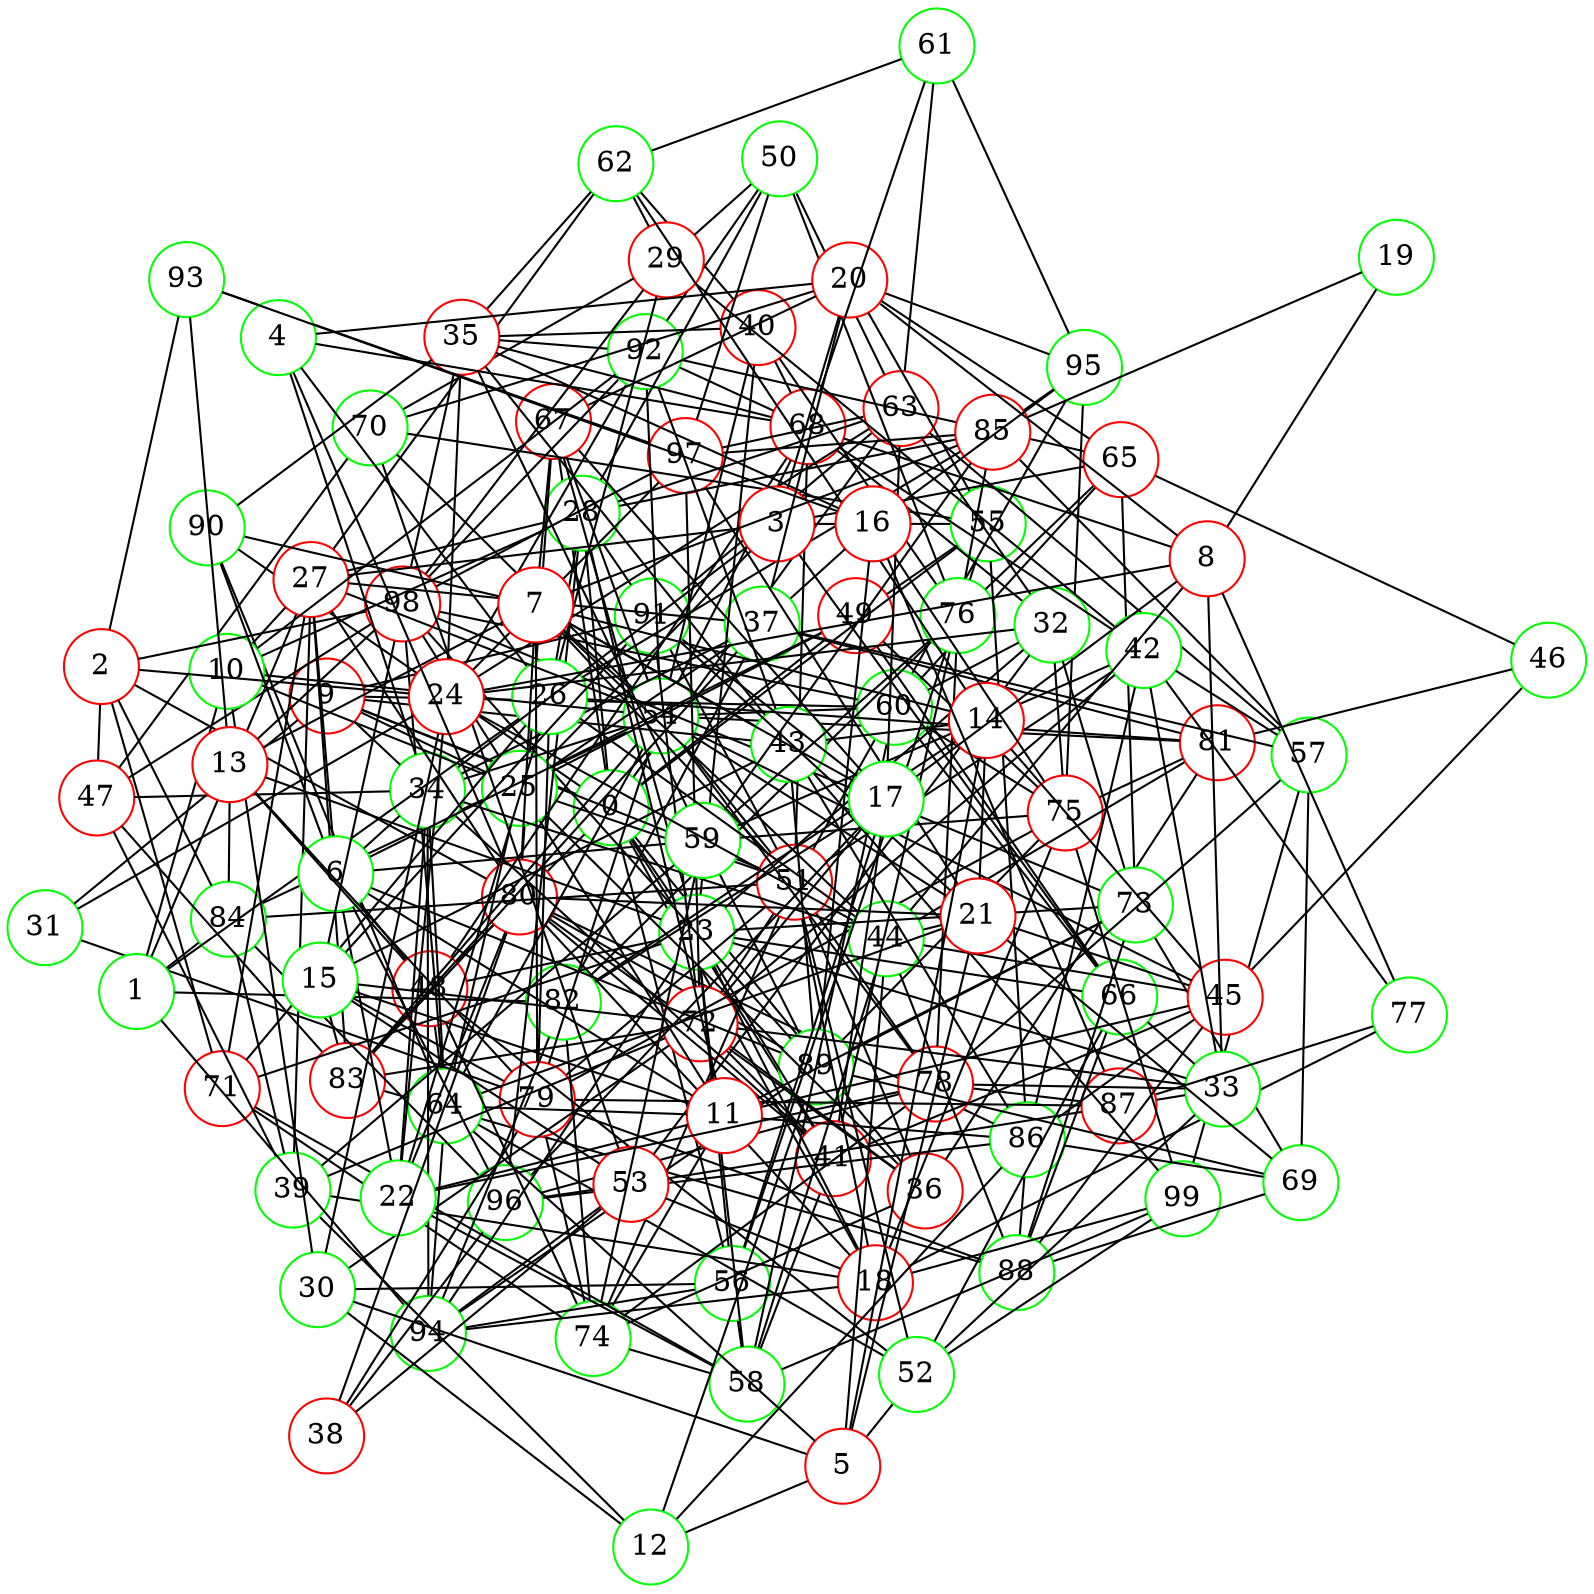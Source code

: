 graph {
graph ["layout"="fdp"]
node ["style"="filled","fillcolor"="white","fixedsize"="true","shape"="circle"]
"0" ["color"="green"]
"67" ["color"="red"]
"80" ["color"="red"]
"83" ["color"="red"]
"88" ["color"="green"]
"86" ["color"="green"]
"96" ["color"="green"]
"89" ["color"="green"]
"98" ["color"="red"]
"94" ["color"="green"]
"36" ["color"="red"]
"81" ["color"="red"]
"51" ["color"="red"]
"68" ["color"="red"]
"92" ["color"="green"]
"72" ["color"="red"]
"97" ["color"="red"]
"91" ["color"="green"]
"74" ["color"="green"]
"82" ["color"="green"]
"78" ["color"="red"]
"87" ["color"="red"]
"79" ["color"="red"]
"52" ["color"="green"]
"64" ["color"="green"]
"90" ["color"="green"]
"66" ["color"="green"]
"99" ["color"="green"]
"84" ["color"="green"]
"54" ["color"="green"]
"70" ["color"="green"]
"60" ["color"="green"]
"65" ["color"="red"]
"73" ["color"="green"]
"76" ["color"="green"]
"85" ["color"="red"]
"95" ["color"="green"]
"75" ["color"="red"]
"9" ["color"="red"]
"34" ["color"="green"]
"37" ["color"="green"]
"57" ["color"="green"]
"69" ["color"="green"]
"63" ["color"="red"]
"41" ["color"="red"]
"58" ["color"="green"]
"71" ["color"="red"]
"45" ["color"="red"]
"46" ["color"="green"]
"44" ["color"="green"]
"47" ["color"="red"]
"25" ["color"="green"]
"49" ["color"="red"]
"55" ["color"="green"]
"43" ["color"="green"]
"31" ["color"="green"]
"48" ["color"="red"]
"18" ["color"="red"]
"53" ["color"="red"]
"23" ["color"="green"]
"32" ["color"="green"]
"33" ["color"="green"]
"42" ["color"="green"]
"59" ["color"="green"]
"77" ["color"="green"]
"40" ["color"="red"]
"62" ["color"="green"]
"56" ["color"="green"]
"39" ["color"="green"]
"28" ["color"="green"]
"50" ["color"="green"]
"1" ["color"="green"]
"10" ["color"="green"]
"27" ["color"="red"]
"30" ["color"="green"]
"26" ["color"="green"]
"29" ["color"="red"]
"2" ["color"="red"]
"24" ["color"="red"]
"35" ["color"="red"]
"93" ["color"="green"]
"3" ["color"="red"]
"20" ["color"="red"]
"4" ["color"="green"]
"5" ["color"="red"]
"21" ["color"="red"]
"12" ["color"="green"]
"14" ["color"="red"]
"6" ["color"="green"]
"22" ["color"="green"]
"11" ["color"="red"]
"15" ["color"="green"]
"7" ["color"="red"]
"17" ["color"="green"]
"13" ["color"="red"]
"8" ["color"="red"]
"19" ["color"="green"]
"16" ["color"="red"]
"38" ["color"="red"]
"61" ["color"="green"]
"0" -- "67"
"0" -- "36"
"0" -- "9"
"0" -- "41"
"0" -- "48"
"0" -- "49"
"0" -- "18"
"0" -- "23"
"0" -- "55"
"0" -- "56"
"0" -- "90"
"0" -- "28"
"0" -- "63"
"67" -- "80"
"80" -- "83"
"80" -- "86"
"80" -- "89"
"83" -- "88"
"86" -- "96"
"86" -- "88"
"89" -- "98"
"89" -- "94"
"36" -- "80"
"36" -- "81"
"36" -- "51"
"36" -- "72"
"36" -- "74"
"51" -- "68"
"51" -- "72"
"51" -- "74"
"51" -- "78"
"51" -- "79"
"51" -- "52"
"51" -- "84"
"51" -- "54"
"51" -- "91"
"51" -- "95"
"68" -- "92"
"92" -- "98"
"72" -- "97"
"72" -- "83"
"72" -- "91"
"97" -- "98"
"74" -- "82"
"74" -- "78"
"74" -- "79"
"82" -- "94"
"78" -- "96"
"78" -- "87"
"79" -- "87"
"79" -- "88"
"52" -- "64"
"52" -- "66"
"52" -- "99"
"64" -- "98"
"64" -- "90"
"64" -- "94"
"66" -- "88"
"84" -- "96"
"54" -- "64"
"54" -- "67"
"54" -- "68"
"54" -- "70"
"54" -- "78"
"54" -- "79"
"54" -- "81"
"54" -- "83"
"54" -- "84"
"54" -- "60"
"54" -- "92"
"60" -- "65"
"60" -- "66"
"60" -- "98"
"60" -- "75"
"65" -- "73"
"65" -- "76"
"65" -- "92"
"73" -- "98"
"73" -- "88"
"73" -- "89"
"76" -- "82"
"76" -- "85"
"76" -- "78"
"85" -- "97"
"85" -- "95"
"75" -- "81"
"75" -- "99"
"75" -- "89"
"75" -- "79"
"75" -- "95"
"9" -- "34"
"9" -- "51"
"9" -- "25"
"9" -- "43"
"9" -- "91"
"9" -- "60"
"9" -- "31"
"34" -- "64"
"34" -- "37"
"34" -- "54"
"34" -- "41"
"34" -- "44"
"34" -- "94"
"34" -- "47"
"37" -- "81"
"37" -- "82"
"37" -- "83"
"37" -- "57"
"57" -- "99"
"57" -- "69"
"57" -- "85"
"57" -- "78"
"57" -- "63"
"69" -- "86"
"69" -- "88"
"69" -- "73"
"69" -- "89"
"63" -- "97"
"63" -- "91"
"41" -- "80"
"41" -- "72"
"41" -- "58"
"41" -- "76"
"41" -- "45"
"58" -- "99"
"58" -- "71"
"58" -- "74"
"58" -- "60"
"71" -- "74"
"45" -- "54"
"45" -- "86"
"45" -- "88"
"45" -- "46"
"46" -- "65"
"46" -- "81"
"44" -- "81"
"44" -- "88"
"44" -- "58"
"44" -- "45"
"47" -- "98"
"47" -- "83"
"47" -- "70"
"25" -- "64"
"25" -- "49"
"25" -- "98"
"25" -- "51"
"25" -- "36"
"25" -- "37"
"49" -- "66"
"49" -- "55"
"49" -- "75"
"55" -- "70"
"55" -- "86"
"55" -- "76"
"43" -- "99"
"43" -- "86"
"43" -- "89"
"43" -- "92"
"31" -- "79"
"48" -- "64"
"48" -- "83"
"48" -- "52"
"48" -- "68"
"48" -- "74"
"18" -- "80"
"18" -- "51"
"18" -- "99"
"18" -- "53"
"18" -- "23"
"18" -- "39"
"18" -- "75"
"18" -- "77"
"18" -- "94"
"53" -- "96"
"53" -- "70"
"53" -- "87"
"53" -- "94"
"23" -- "32"
"23" -- "33"
"23" -- "66"
"23" -- "67"
"23" -- "71"
"23" -- "40"
"23" -- "41"
"23" -- "73"
"23" -- "48"
"23" -- "56"
"23" -- "58"
"23" -- "94"
"32" -- "68"
"32" -- "53"
"32" -- "73"
"32" -- "75"
"32" -- "60"
"32" -- "63"
"33" -- "66"
"33" -- "52"
"33" -- "87"
"33" -- "72"
"33" -- "42"
"33" -- "78"
"42" -- "51"
"42" -- "68"
"42" -- "86"
"42" -- "72"
"42" -- "57"
"42" -- "59"
"42" -- "77"
"59" -- "85"
"59" -- "89"
"59" -- "74"
"59" -- "75"
"59" -- "76"
"77" -- "87"
"40" -- "68"
"40" -- "54"
"40" -- "76"
"40" -- "62"
"56" -- "58"
"56" -- "76"
"56" -- "94"
"39" -- "84"
"39" -- "72"
"39" -- "59"
"39" -- "47"
"28" -- "96"
"28" -- "50"
"28" -- "85"
"28" -- "91"
"28" -- "63"
"50" -- "97"
"50" -- "76"
"50" -- "92"
"50" -- "63"
"1" -- "82"
"1" -- "84"
"1" -- "10"
"1" -- "26"
"1" -- "27"
"1" -- "94"
"10" -- "54"
"10" -- "25"
"10" -- "27"
"10" -- "28"
"10" -- "92"
"10" -- "30"
"27" -- "80"
"27" -- "83"
"27" -- "37"
"27" -- "54"
"27" -- "39"
"27" -- "71"
"27" -- "28"
"27" -- "62"
"30" -- "56"
"30" -- "72"
"26" -- "81"
"26" -- "85"
"26" -- "71"
"26" -- "28"
"26" -- "44"
"26" -- "29"
"26" -- "79"
"29" -- "50"
"29" -- "98"
"29" -- "70"
"29" -- "42"
"29" -- "62"
"2" -- "80"
"2" -- "98"
"2" -- "84"
"2" -- "71"
"2" -- "24"
"2" -- "93"
"2" -- "47"
"24" -- "32"
"24" -- "97"
"24" -- "35"
"24" -- "44"
"24" -- "92"
"24" -- "30"
"24" -- "31"
"24" -- "63"
"35" -- "98"
"35" -- "68"
"35" -- "40"
"35" -- "90"
"35" -- "43"
"35" -- "59"
"35" -- "92"
"35" -- "62"
"93" -- "97"
"3" -- "65"
"3" -- "34"
"3" -- "66"
"3" -- "20"
"3" -- "55"
"3" -- "25"
"3" -- "27"
"20" -- "65"
"20" -- "67"
"20" -- "37"
"20" -- "70"
"20" -- "55"
"20" -- "95"
"4" -- "80"
"4" -- "34"
"4" -- "20"
"4" -- "68"
"4" -- "26"
"5" -- "64"
"5" -- "52"
"5" -- "21"
"5" -- "12"
"5" -- "44"
"5" -- "14"
"5" -- "30"
"21" -- "64"
"21" -- "80"
"21" -- "97"
"21" -- "69"
"21" -- "54"
"21" -- "91"
"21" -- "44"
"21" -- "45"
"12" -- "86"
"12" -- "39"
"12" -- "89"
"12" -- "30"
"14" -- "82"
"14" -- "21"
"14" -- "43"
"14" -- "45"
"14" -- "62"
"6" -- "48"
"6" -- "96"
"6" -- "49"
"6" -- "34"
"6" -- "22"
"6" -- "89"
"6" -- "90"
"6" -- "11"
"6" -- "27"
"6" -- "59"
"22" -- "80"
"22" -- "34"
"22" -- "24"
"22" -- "26"
"22" -- "58"
"22" -- "78"
"11" -- "64"
"11" -- "22"
"11" -- "86"
"11" -- "25"
"11" -- "73"
"11" -- "74"
"11" -- "28"
"11" -- "45"
"11" -- "15"
"15" -- "98"
"15" -- "83"
"15" -- "53"
"15" -- "72"
"15" -- "43"
"15" -- "91"
"15" -- "79"
"7" -- "80"
"7" -- "17"
"7" -- "51"
"7" -- "67"
"7" -- "85"
"7" -- "54"
"7" -- "90"
"7" -- "43"
"7" -- "44"
"7" -- "13"
"7" -- "14"
"7" -- "79"
"17" -- "96"
"17" -- "82"
"17" -- "67"
"17" -- "56"
"17" -- "72"
"17" -- "41"
"17" -- "91"
"17" -- "63"
"13" -- "48"
"13" -- "98"
"13" -- "84"
"13" -- "23"
"13" -- "93"
"13" -- "79"
"8" -- "17"
"8" -- "33"
"8" -- "19"
"8" -- "20"
"8" -- "68"
"8" -- "24"
"8" -- "44"
"8" -- "77"
"19" -- "85"
"16" -- "35"
"16" -- "37"
"16" -- "87"
"16" -- "89"
"16" -- "75"
"16" -- "93"
"16" -- "95"
"38" -- "80"
"38" -- "96"
"38" -- "53"
"38" -- "79"
"61" -- "68"
"61" -- "62"
"61" -- "63"
"61" -- "95"
}